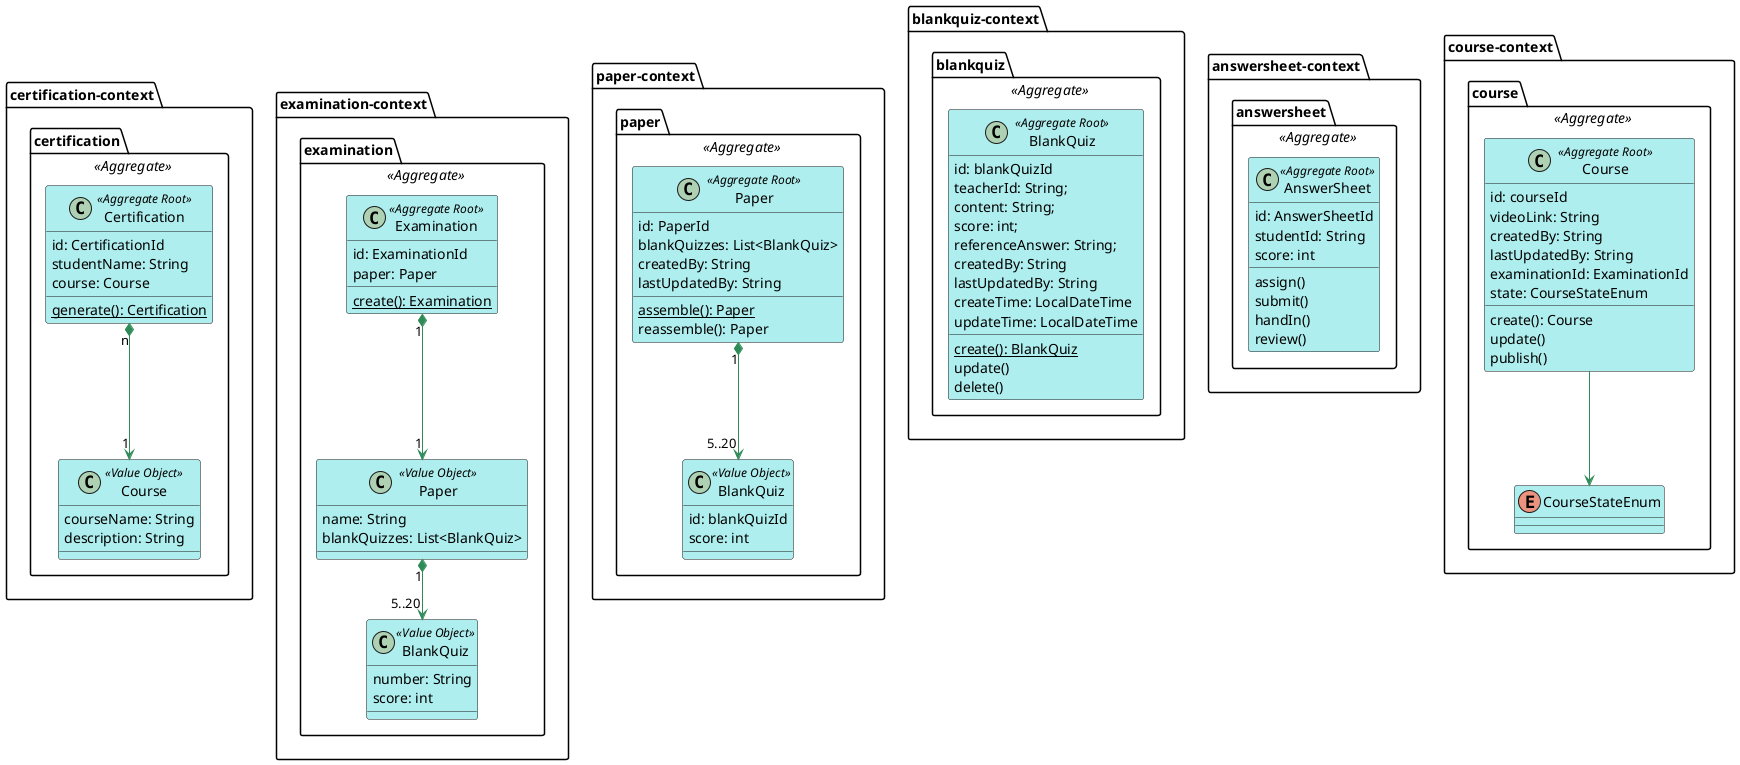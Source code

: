 @startuml
skinparam Shadowing false
skinparam class {
    BackgroundColor PaleTurquoise 
    ArrowColor SeaGreen
}

package certification-context {
    package certification <<Aggregate>> {
        class Certification <<Aggregate Root>> {
            id: CertificationId
            studentName: String
            course: Course
            {static} generate(): Certification
        }
        class "Course" as cc <<Value Object>> {
            courseName: String
            description: String
        }
        Certification "n" *--> "1" cc
    }
}

package examination-context {
    package examination <<Aggregate>> {
        class Examination <<Aggregate Root>> {
            id: ExaminationId
            paper: Paper
            {static} create(): Examination
        }
        class "Paper" as ep <<Value Object>> {
            name: String
            blankQuizzes: List<BlankQuiz>
        }
        class "BlankQuiz" as ebq <<Value Object>> {
            number: String
            score: int
        }
        Examination "1" *--> "1" ep
        ep "1" *--> "5..20" ebq
    }
}

package paper-context {
    package paper <<Aggregate>> {
        class Paper <<Aggregate Root>> {
            id: PaperId
            blankQuizzes: List<BlankQuiz>
            createdBy: String
            lastUpdatedBy: String
            {static} assemble(): Paper
            reassemble(): Paper
        }

        class "BlankQuiz" as pbq <<Value Object>> {
            id: blankQuizId
            score: int
        }
        Paper "1" *--> "5..20" pbq
    }
}

package blankquiz-context {
    package blankquiz <<Aggregate>> {
        class BlankQuiz <<Aggregate Root>> {
            id: blankQuizId
            teacherId: String;
            content: String;
            score: int;
            referenceAnswer: String;
            createdBy: String
            lastUpdatedBy: String
            createTime: LocalDateTime
            updateTime: LocalDateTime
            {static} create(): BlankQuiz
            update()
            delete()
        }
    }
}

package answersheet-context {
    package answersheet <<Aggregate>> {
        class AnswerSheet <<Aggregate Root>> {
            id: AnswerSheetId
            studentId: String
            score: int
            assign()
            submit()
            handIn()
            review()
        }
    }
}

package course-context {
    package course <<Aggregate>> {
        class Course <<Aggregate Root>> {
            id: courseId
            videoLink: String
            createdBy: String
            lastUpdatedBy: String
            examinationId: ExaminationId
            create(): Course
            state: CourseStateEnum
            update()
            publish()
        }

        Course --> CourseStateEnum
        enum CourseStateEnum {
        }
    }
}




' package examination {
'     package examination <<Aggregate>> {
'         class Examination <<Entity>> <<Aggregate Root>> {
'             id: ExaminationId
'             paperId: PaperId
'             createTime: LocalDateTime
'             startTime: LocalDateTime
'             endTime: LocalDateTime
'             answerSheetIds: List<AnswerSheetId>
'         }

'         interface ExaminationSpecification {
'             isSatisfiedBy(Examination examination): boolean
'         }
'         UniquePaperExaminationSpecification --|> ExaminationSpecification
'         class UniquePaperExaminationSpecification <<Value Object>> {
'             isSatisfiedBy(Examination examination): boolean 
'         }
'         OverTimeExaminationSpecification --|> ExaminationSpecification
'         class OverTimeExaminationSpecification <<Value Object>> {
'             isSatisfiedBy(Examination examination): boolean 
'         }
'         Examination --up[hidden] ExaminationSpecification
'         creatingExaminationService --up[hidden] Examination
'     }
' }

' package paper {
'     package paper <<Aggregate>> {
'         class Paper <<Entity>> <<Aggregate Root>> {
'             id: PaperId 
'             quizToReferenceAnswerMap: Map<Quiz, ReferenceAnswer>
'             score(AnswerSheet answerSheet): BigDecimal
'         }
'         Paper ..> AnswerSheet
'         class AnswerSheet <<Value Object>> {
'             quizToAnswerMap: Map<Quiz, Answer>
'         }
'         Paper --> ReferenceAnswer
'         class ReferenceAnswer <<Value Object>>
'         ReferenceAnswer --|> Answer
'         Paper ..> Answer
'         class Answer <<Value Object>> {
'             value: String 
'         }
'         Paper --> Quiz
'         class Quiz <<Value Object>> {
'             description: String 
'             score: Long 
'         }
'         Paper --up[hidden] PaperSpecification
'         interface PaperSpecification {
'             isSatisfiedBy(Paper paper): boolean 
'         }
'         QuizCountPaperSpecification --|> PaperSpecification
'         class QuizCountPaperSpecification <<Value Object>> {
'             isSatisfiedBy(Paper paper): boolean
'         }
'         TotalScorePaperSpecification --|> PaperSpecification
'         class TotalScorePaperSpecification <<Value Object>> {
'             isSatisfiedBy(Paper paper): boolean 
'         }
'         DuplicateQuizPaperSpecification --|> PaperSpecification
'         class DuplicateQuizPaperSpecification <<Value Object>> {
'             isSatisfiedBy(Paper paper): boolean 
'         }
'         class BlankQuiz <<Value Object>>
'         class Quiz <<Value Object>> {
'             score: Long 
'             description: string
'         }
'         BlankQuiz -up-|> Quiz
'     }
' }
@enduml